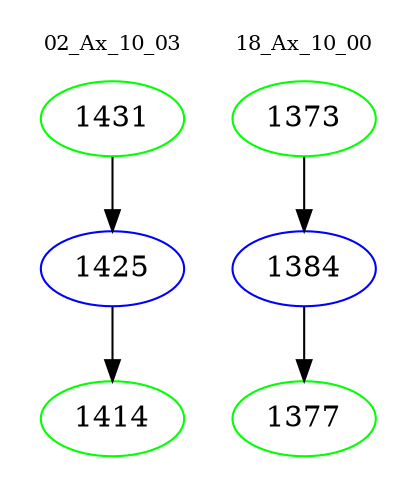 digraph{
subgraph cluster_0 {
color = white
label = "02_Ax_10_03";
fontsize=10;
T0_1431 [label="1431", color="green"]
T0_1431 -> T0_1425 [color="black"]
T0_1425 [label="1425", color="blue"]
T0_1425 -> T0_1414 [color="black"]
T0_1414 [label="1414", color="green"]
}
subgraph cluster_1 {
color = white
label = "18_Ax_10_00";
fontsize=10;
T1_1373 [label="1373", color="green"]
T1_1373 -> T1_1384 [color="black"]
T1_1384 [label="1384", color="blue"]
T1_1384 -> T1_1377 [color="black"]
T1_1377 [label="1377", color="green"]
}
}
